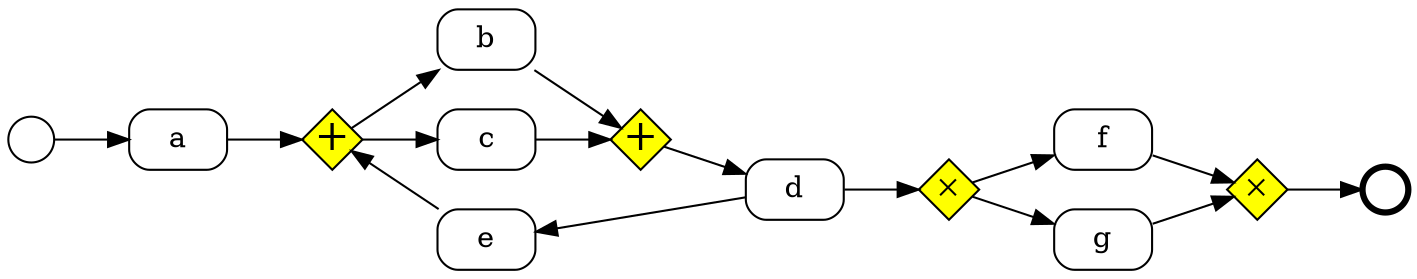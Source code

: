 digraph G {
  rankdir=LR;
  subgraph place {
    node [shape=circle,fixedsize=true,label="",height=.3,width=.3];
    in;
    out[penwidth=3];
  }
  subgraph xorgate {
    node [shape=diamond,fixedsize=true,width=.4,height=.4,label=<&#x2715;>,fontsize=12,style=filled,fillcolor=yellow]
    x3; x4;
  }
  subgraph andgate {
    node [shape=diamond,fixedsize=true,width=.4,height=.4 label=<&#43;>,fontsize=20,style=filled,fillcolor=yellow]
    a1; a2;
  }
  subgraph optgate {
    node [shape=diamond,fixedsize=true,width=.4,height=.4,label=<&#9711;>,fontsize=12,style=filled,fillcolor=yellow]

  }
  subgraph transitions {
    node [shape=Mrecord,height=0.4,width=.65];
    a; b; c; d; e; f; g;
  }
  subgraph skip {
    node [shape=rect,label="",height=0.4,width=.4,style=filled,fillcolor=black];

  }

  # align horizontally
  {edge [weight=1]; a;e}

  in->a->a1;
  a1->b->a2;
  a1->c->a2;
  a2->d->x3;
  d->e->a1
  x3->f->x4;
  x3->g->x4;
  x4->out;
  # align vertically
  {rank=same; b;c;e}
}
